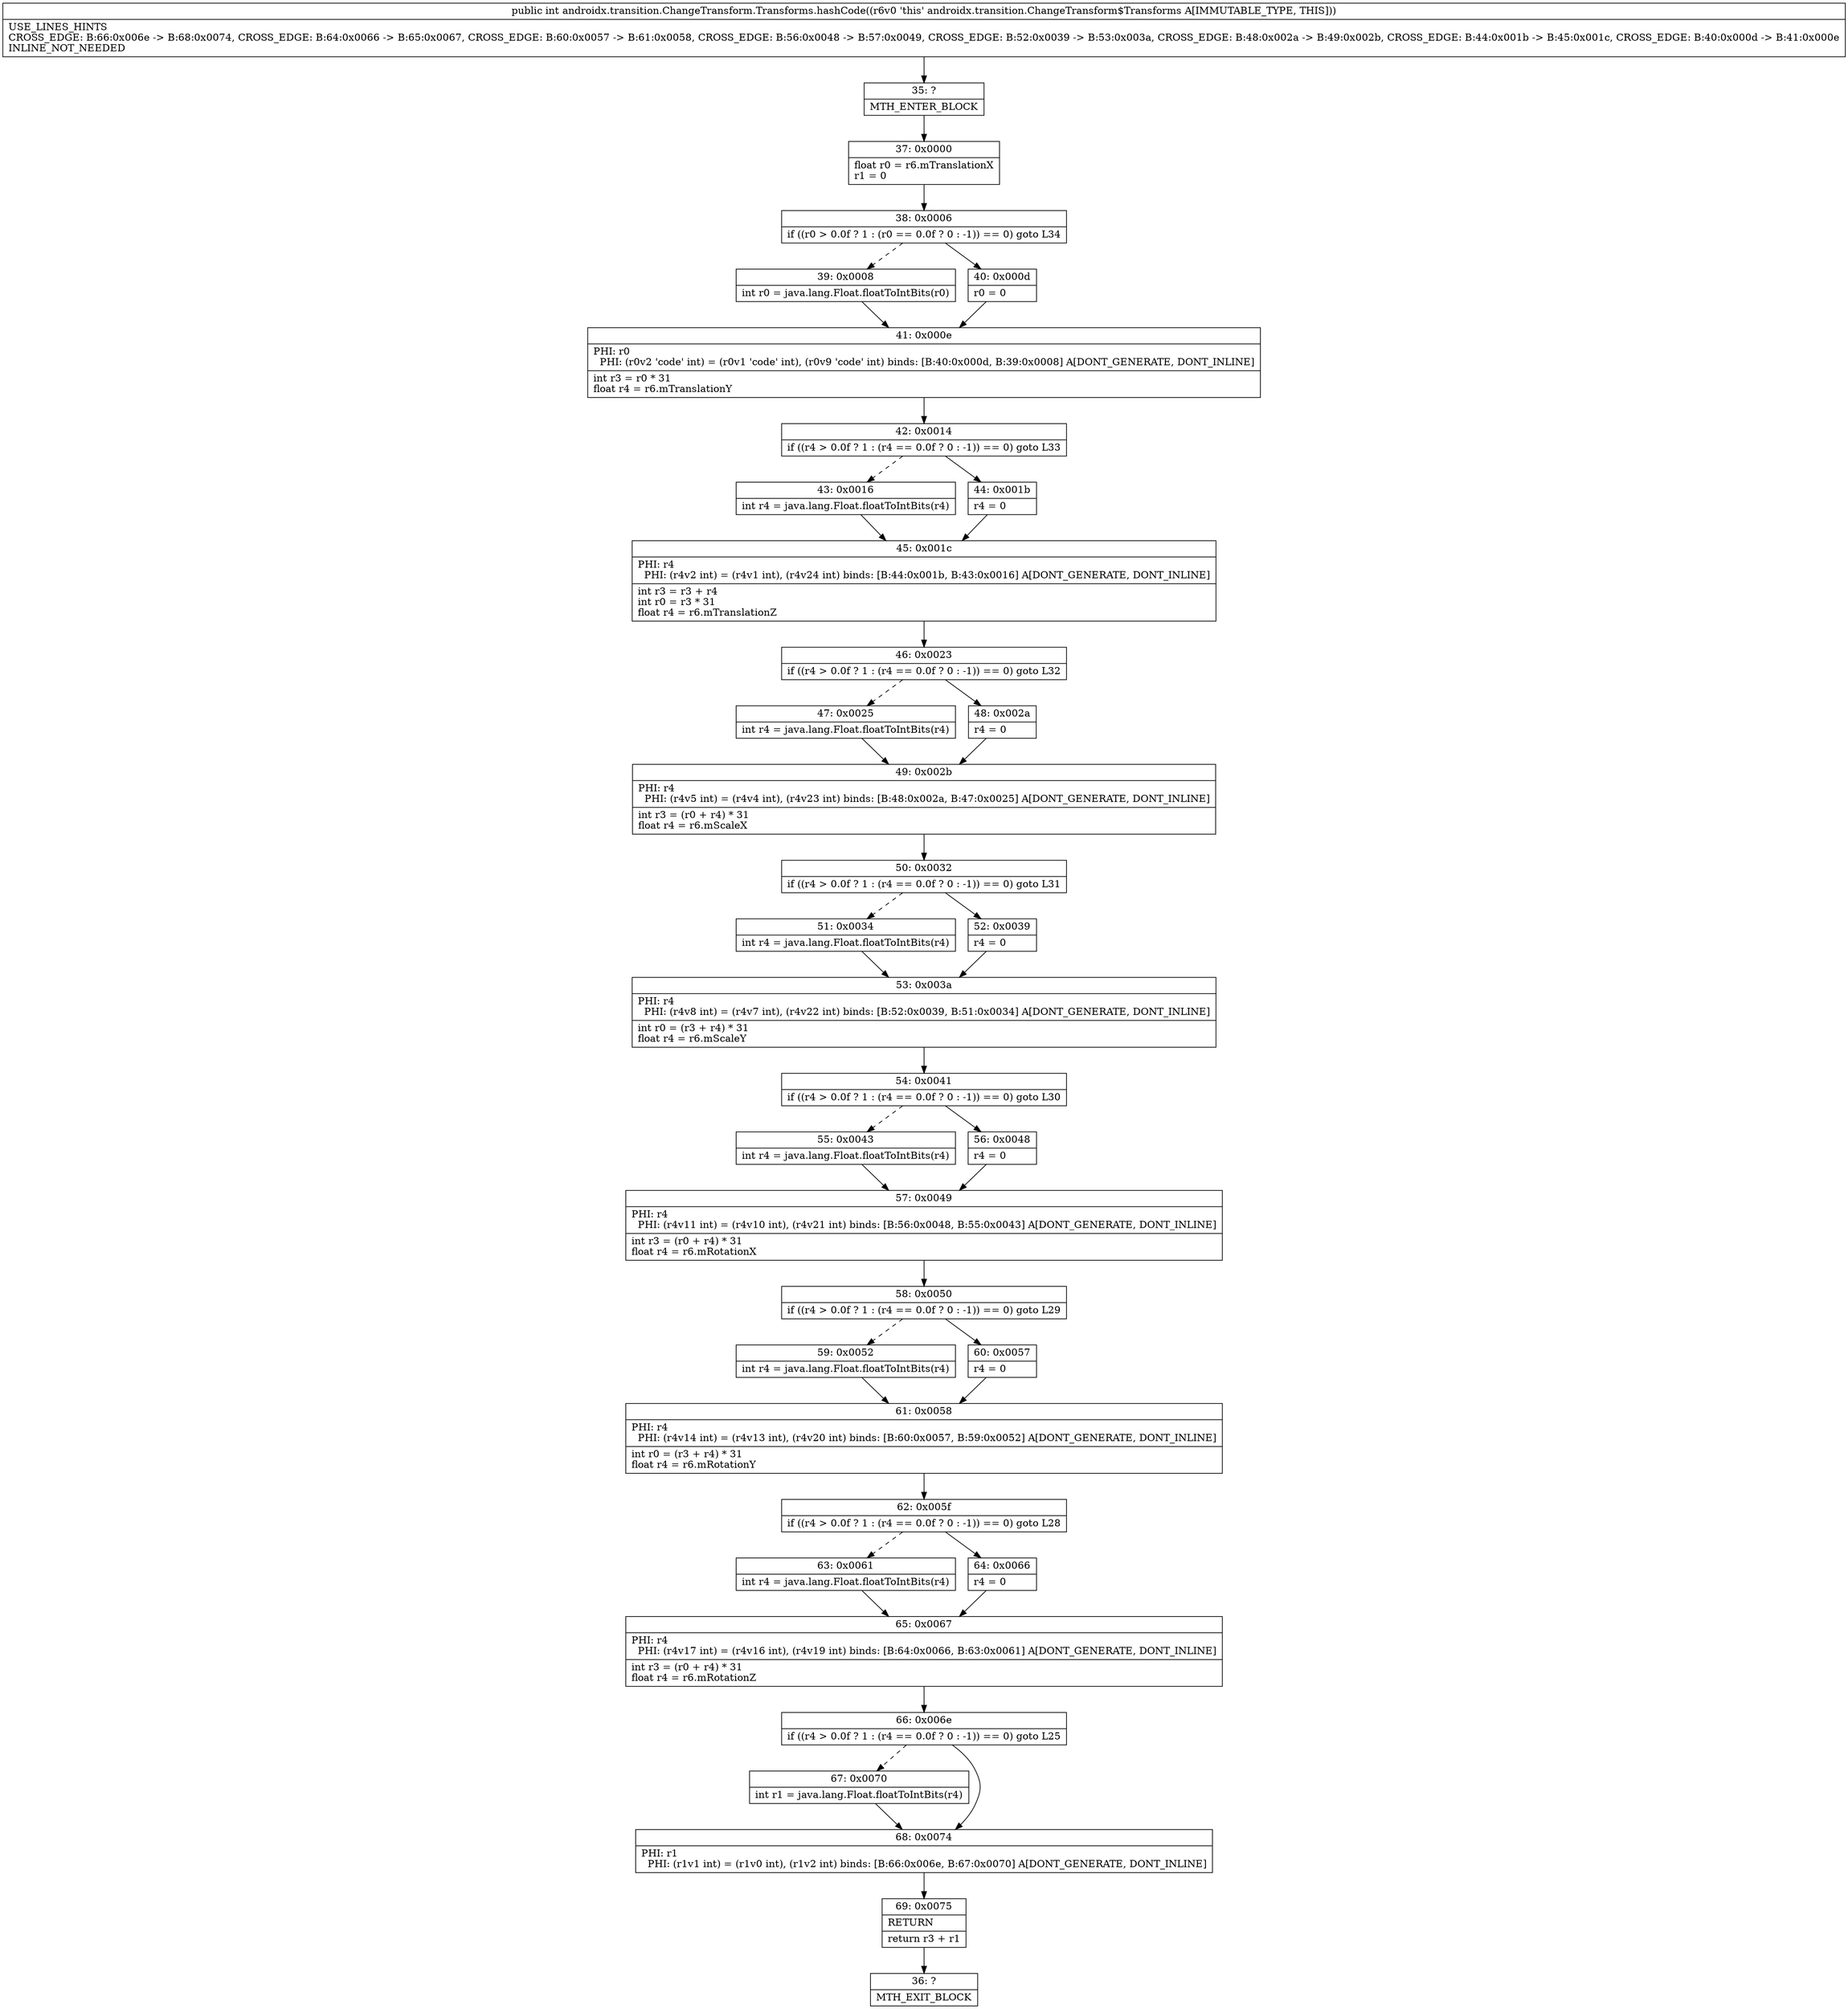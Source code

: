 digraph "CFG forandroidx.transition.ChangeTransform.Transforms.hashCode()I" {
Node_35 [shape=record,label="{35\:\ ?|MTH_ENTER_BLOCK\l}"];
Node_37 [shape=record,label="{37\:\ 0x0000|float r0 = r6.mTranslationX\lr1 = 0\l}"];
Node_38 [shape=record,label="{38\:\ 0x0006|if ((r0 \> 0.0f ? 1 : (r0 == 0.0f ? 0 : \-1)) == 0) goto L34\l}"];
Node_39 [shape=record,label="{39\:\ 0x0008|int r0 = java.lang.Float.floatToIntBits(r0)\l}"];
Node_41 [shape=record,label="{41\:\ 0x000e|PHI: r0 \l  PHI: (r0v2 'code' int) = (r0v1 'code' int), (r0v9 'code' int) binds: [B:40:0x000d, B:39:0x0008] A[DONT_GENERATE, DONT_INLINE]\l|int r3 = r0 * 31\lfloat r4 = r6.mTranslationY\l}"];
Node_42 [shape=record,label="{42\:\ 0x0014|if ((r4 \> 0.0f ? 1 : (r4 == 0.0f ? 0 : \-1)) == 0) goto L33\l}"];
Node_43 [shape=record,label="{43\:\ 0x0016|int r4 = java.lang.Float.floatToIntBits(r4)\l}"];
Node_45 [shape=record,label="{45\:\ 0x001c|PHI: r4 \l  PHI: (r4v2 int) = (r4v1 int), (r4v24 int) binds: [B:44:0x001b, B:43:0x0016] A[DONT_GENERATE, DONT_INLINE]\l|int r3 = r3 + r4\lint r0 = r3 * 31\lfloat r4 = r6.mTranslationZ\l}"];
Node_46 [shape=record,label="{46\:\ 0x0023|if ((r4 \> 0.0f ? 1 : (r4 == 0.0f ? 0 : \-1)) == 0) goto L32\l}"];
Node_47 [shape=record,label="{47\:\ 0x0025|int r4 = java.lang.Float.floatToIntBits(r4)\l}"];
Node_49 [shape=record,label="{49\:\ 0x002b|PHI: r4 \l  PHI: (r4v5 int) = (r4v4 int), (r4v23 int) binds: [B:48:0x002a, B:47:0x0025] A[DONT_GENERATE, DONT_INLINE]\l|int r3 = (r0 + r4) * 31\lfloat r4 = r6.mScaleX\l}"];
Node_50 [shape=record,label="{50\:\ 0x0032|if ((r4 \> 0.0f ? 1 : (r4 == 0.0f ? 0 : \-1)) == 0) goto L31\l}"];
Node_51 [shape=record,label="{51\:\ 0x0034|int r4 = java.lang.Float.floatToIntBits(r4)\l}"];
Node_53 [shape=record,label="{53\:\ 0x003a|PHI: r4 \l  PHI: (r4v8 int) = (r4v7 int), (r4v22 int) binds: [B:52:0x0039, B:51:0x0034] A[DONT_GENERATE, DONT_INLINE]\l|int r0 = (r3 + r4) * 31\lfloat r4 = r6.mScaleY\l}"];
Node_54 [shape=record,label="{54\:\ 0x0041|if ((r4 \> 0.0f ? 1 : (r4 == 0.0f ? 0 : \-1)) == 0) goto L30\l}"];
Node_55 [shape=record,label="{55\:\ 0x0043|int r4 = java.lang.Float.floatToIntBits(r4)\l}"];
Node_57 [shape=record,label="{57\:\ 0x0049|PHI: r4 \l  PHI: (r4v11 int) = (r4v10 int), (r4v21 int) binds: [B:56:0x0048, B:55:0x0043] A[DONT_GENERATE, DONT_INLINE]\l|int r3 = (r0 + r4) * 31\lfloat r4 = r6.mRotationX\l}"];
Node_58 [shape=record,label="{58\:\ 0x0050|if ((r4 \> 0.0f ? 1 : (r4 == 0.0f ? 0 : \-1)) == 0) goto L29\l}"];
Node_59 [shape=record,label="{59\:\ 0x0052|int r4 = java.lang.Float.floatToIntBits(r4)\l}"];
Node_61 [shape=record,label="{61\:\ 0x0058|PHI: r4 \l  PHI: (r4v14 int) = (r4v13 int), (r4v20 int) binds: [B:60:0x0057, B:59:0x0052] A[DONT_GENERATE, DONT_INLINE]\l|int r0 = (r3 + r4) * 31\lfloat r4 = r6.mRotationY\l}"];
Node_62 [shape=record,label="{62\:\ 0x005f|if ((r4 \> 0.0f ? 1 : (r4 == 0.0f ? 0 : \-1)) == 0) goto L28\l}"];
Node_63 [shape=record,label="{63\:\ 0x0061|int r4 = java.lang.Float.floatToIntBits(r4)\l}"];
Node_65 [shape=record,label="{65\:\ 0x0067|PHI: r4 \l  PHI: (r4v17 int) = (r4v16 int), (r4v19 int) binds: [B:64:0x0066, B:63:0x0061] A[DONT_GENERATE, DONT_INLINE]\l|int r3 = (r0 + r4) * 31\lfloat r4 = r6.mRotationZ\l}"];
Node_66 [shape=record,label="{66\:\ 0x006e|if ((r4 \> 0.0f ? 1 : (r4 == 0.0f ? 0 : \-1)) == 0) goto L25\l}"];
Node_67 [shape=record,label="{67\:\ 0x0070|int r1 = java.lang.Float.floatToIntBits(r4)\l}"];
Node_68 [shape=record,label="{68\:\ 0x0074|PHI: r1 \l  PHI: (r1v1 int) = (r1v0 int), (r1v2 int) binds: [B:66:0x006e, B:67:0x0070] A[DONT_GENERATE, DONT_INLINE]\l}"];
Node_69 [shape=record,label="{69\:\ 0x0075|RETURN\l|return r3 + r1\l}"];
Node_36 [shape=record,label="{36\:\ ?|MTH_EXIT_BLOCK\l}"];
Node_64 [shape=record,label="{64\:\ 0x0066|r4 = 0\l}"];
Node_60 [shape=record,label="{60\:\ 0x0057|r4 = 0\l}"];
Node_56 [shape=record,label="{56\:\ 0x0048|r4 = 0\l}"];
Node_52 [shape=record,label="{52\:\ 0x0039|r4 = 0\l}"];
Node_48 [shape=record,label="{48\:\ 0x002a|r4 = 0\l}"];
Node_44 [shape=record,label="{44\:\ 0x001b|r4 = 0\l}"];
Node_40 [shape=record,label="{40\:\ 0x000d|r0 = 0\l}"];
MethodNode[shape=record,label="{public int androidx.transition.ChangeTransform.Transforms.hashCode((r6v0 'this' androidx.transition.ChangeTransform$Transforms A[IMMUTABLE_TYPE, THIS]))  | USE_LINES_HINTS\lCROSS_EDGE: B:66:0x006e \-\> B:68:0x0074, CROSS_EDGE: B:64:0x0066 \-\> B:65:0x0067, CROSS_EDGE: B:60:0x0057 \-\> B:61:0x0058, CROSS_EDGE: B:56:0x0048 \-\> B:57:0x0049, CROSS_EDGE: B:52:0x0039 \-\> B:53:0x003a, CROSS_EDGE: B:48:0x002a \-\> B:49:0x002b, CROSS_EDGE: B:44:0x001b \-\> B:45:0x001c, CROSS_EDGE: B:40:0x000d \-\> B:41:0x000e\lINLINE_NOT_NEEDED\l}"];
MethodNode -> Node_35;Node_35 -> Node_37;
Node_37 -> Node_38;
Node_38 -> Node_39[style=dashed];
Node_38 -> Node_40;
Node_39 -> Node_41;
Node_41 -> Node_42;
Node_42 -> Node_43[style=dashed];
Node_42 -> Node_44;
Node_43 -> Node_45;
Node_45 -> Node_46;
Node_46 -> Node_47[style=dashed];
Node_46 -> Node_48;
Node_47 -> Node_49;
Node_49 -> Node_50;
Node_50 -> Node_51[style=dashed];
Node_50 -> Node_52;
Node_51 -> Node_53;
Node_53 -> Node_54;
Node_54 -> Node_55[style=dashed];
Node_54 -> Node_56;
Node_55 -> Node_57;
Node_57 -> Node_58;
Node_58 -> Node_59[style=dashed];
Node_58 -> Node_60;
Node_59 -> Node_61;
Node_61 -> Node_62;
Node_62 -> Node_63[style=dashed];
Node_62 -> Node_64;
Node_63 -> Node_65;
Node_65 -> Node_66;
Node_66 -> Node_67[style=dashed];
Node_66 -> Node_68;
Node_67 -> Node_68;
Node_68 -> Node_69;
Node_69 -> Node_36;
Node_64 -> Node_65;
Node_60 -> Node_61;
Node_56 -> Node_57;
Node_52 -> Node_53;
Node_48 -> Node_49;
Node_44 -> Node_45;
Node_40 -> Node_41;
}

